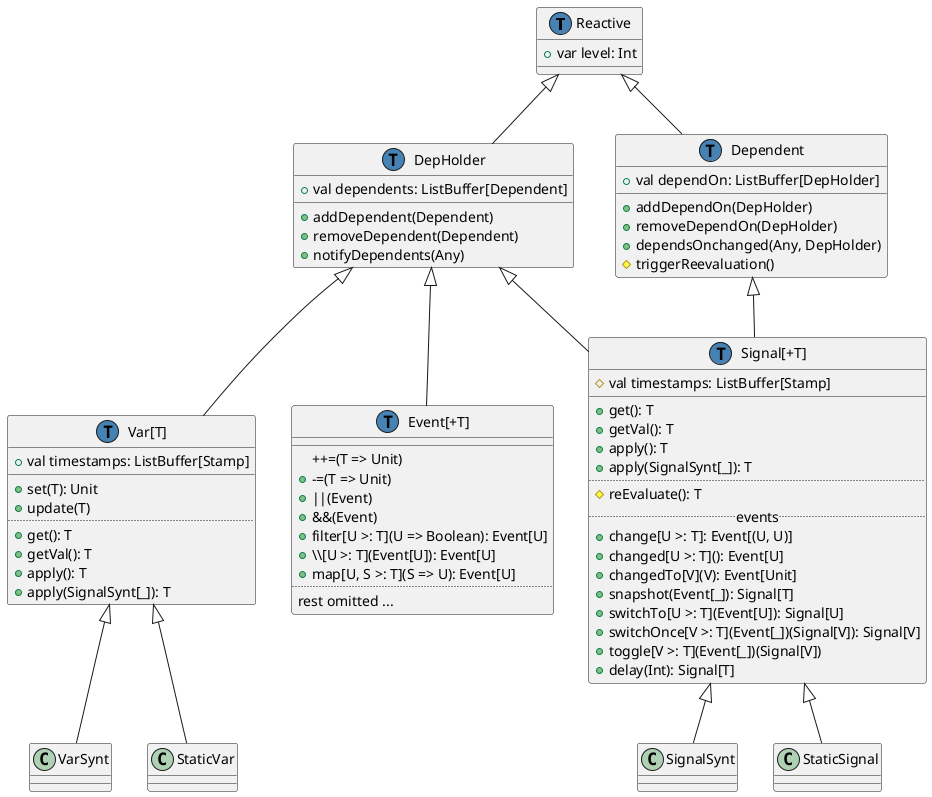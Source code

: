 @startuml
class Reactive {
  +var level: Int
}

class DepHolder extends Reactive {
  +val dependents: ListBuffer[Dependent]
  __
  +addDependent(Dependent)
  +removeDependent(Dependent)
  +notifyDependents(Any)
}

class Dependent extends Reactive {
  +val dependOn: ListBuffer[DepHolder]
  __
  +addDependOn(DepHolder)
  +removeDependOn(DepHolder)
  +dependsOnchanged(Any, DepHolder)
  #triggerReevaluation()
}

class "Var[T]" as Var extends DepHolder {
  +val timestamps: ListBuffer[Stamp]
  __
  +set(T): Unit
  +update(T)
  ..
  +get(): T
  +getVal(): T
  +apply(): T
  +apply(SignalSynt[_]): T
}

class "Signal[+T]" as Signal {
  #val timestamps: ListBuffer[Stamp]
  __
  +get(): T
  +getVal(): T
  +apply(): T
  +apply(SignalSynt[_]): T
  ..
  #reEvaluate(): T
  .. events ..
  +change[U >: T]: Event[(U, U)]
  +changed[U >: T](): Event[U]
  +changedTo[V](V): Event[Unit]
  +snapshot(Event[_]): Signal[T]
  +switchTo[U >: T](Event[U]): Signal[U]
  +switchOnce[V >: T](Event[_])(Signal[V]): Signal[V]
  +toggle[V >: T](Event[_])(Signal[V])
  +delay(Int): Signal[T]
}

DepHolder <|-- Signal
Dependent <|-- Signal

class "Event[+T]" as Event extends DepHolder {
  __
  ++=(T => Unit)
  +-=(T => Unit)
  +||(Event)
  +&&(Event)
  +filter[U >: T](U => Boolean): Event[U]
  +\\\[U >: T](Event[U]): Event[U]
  +map[U, S >: T](S => U): Event[U]
  ..
  rest omitted ...
}


Signal <|-- SignalSynt
Signal <|-- StaticSignal
Var <|-- VarSynt
Var <|-- StaticVar

class Signal << (T,#4682b4) >>
class Var << (T,#4682b4) >>
class DepHolder << (T,#4682b4) >>
class Dependent << (T,#4682b4) >>
class Reactive << (T,#4682b4) >>
class Event << (T,#4682b4) >>
@enduml